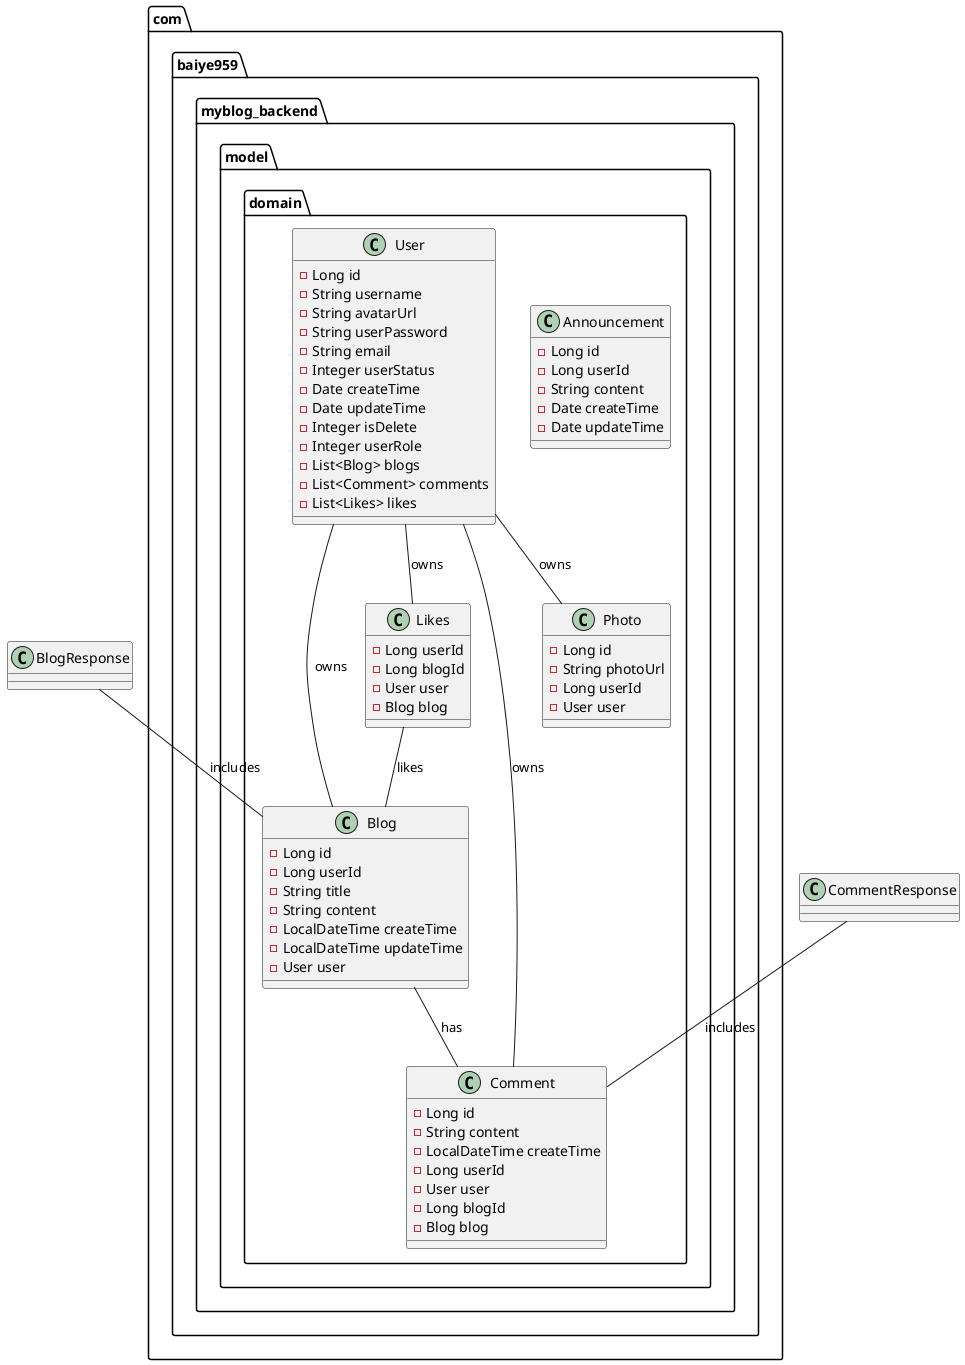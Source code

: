 @startuml


package "com.baiye959.myblog_backend.model.domain" {
    class Announcement {
        - Long id
        - Long userId
        - String content
        - Date createTime
        - Date updateTime
    }

    class Blog {
        - Long id
        - Long userId
        - String title
        - String content
        - LocalDateTime createTime
        - LocalDateTime updateTime
        - User user
    }

    class Comment {
        - Long id
        - String content
        - LocalDateTime createTime
        - Long userId
        - User user
        - Long blogId
        - Blog blog
    }

    class Likes {
        - Long userId
        - Long blogId
        - User user
        - Blog blog
    }

    class User {
        - Long id
        - String username
        - String avatarUrl
        - String userPassword
        - String email
        - Integer userStatus
        - Date createTime
        - Date updateTime
        - Integer isDelete
        - Integer userRole
        - List<Blog> blogs
        - List<Comment> comments
        - List<Likes> likes
    }

    class Photo {
        - Long id
        - String photoUrl
        - Long userId
        - User user
    }
}

BlogResponse -- Blog : includes
CommentResponse -- Comment : includes
User -- Blog : owns
User -- Comment : owns
User -- Likes : owns
User -- Photo : owns
Blog -- Comment : has
Likes -- Blog : likes

@enduml